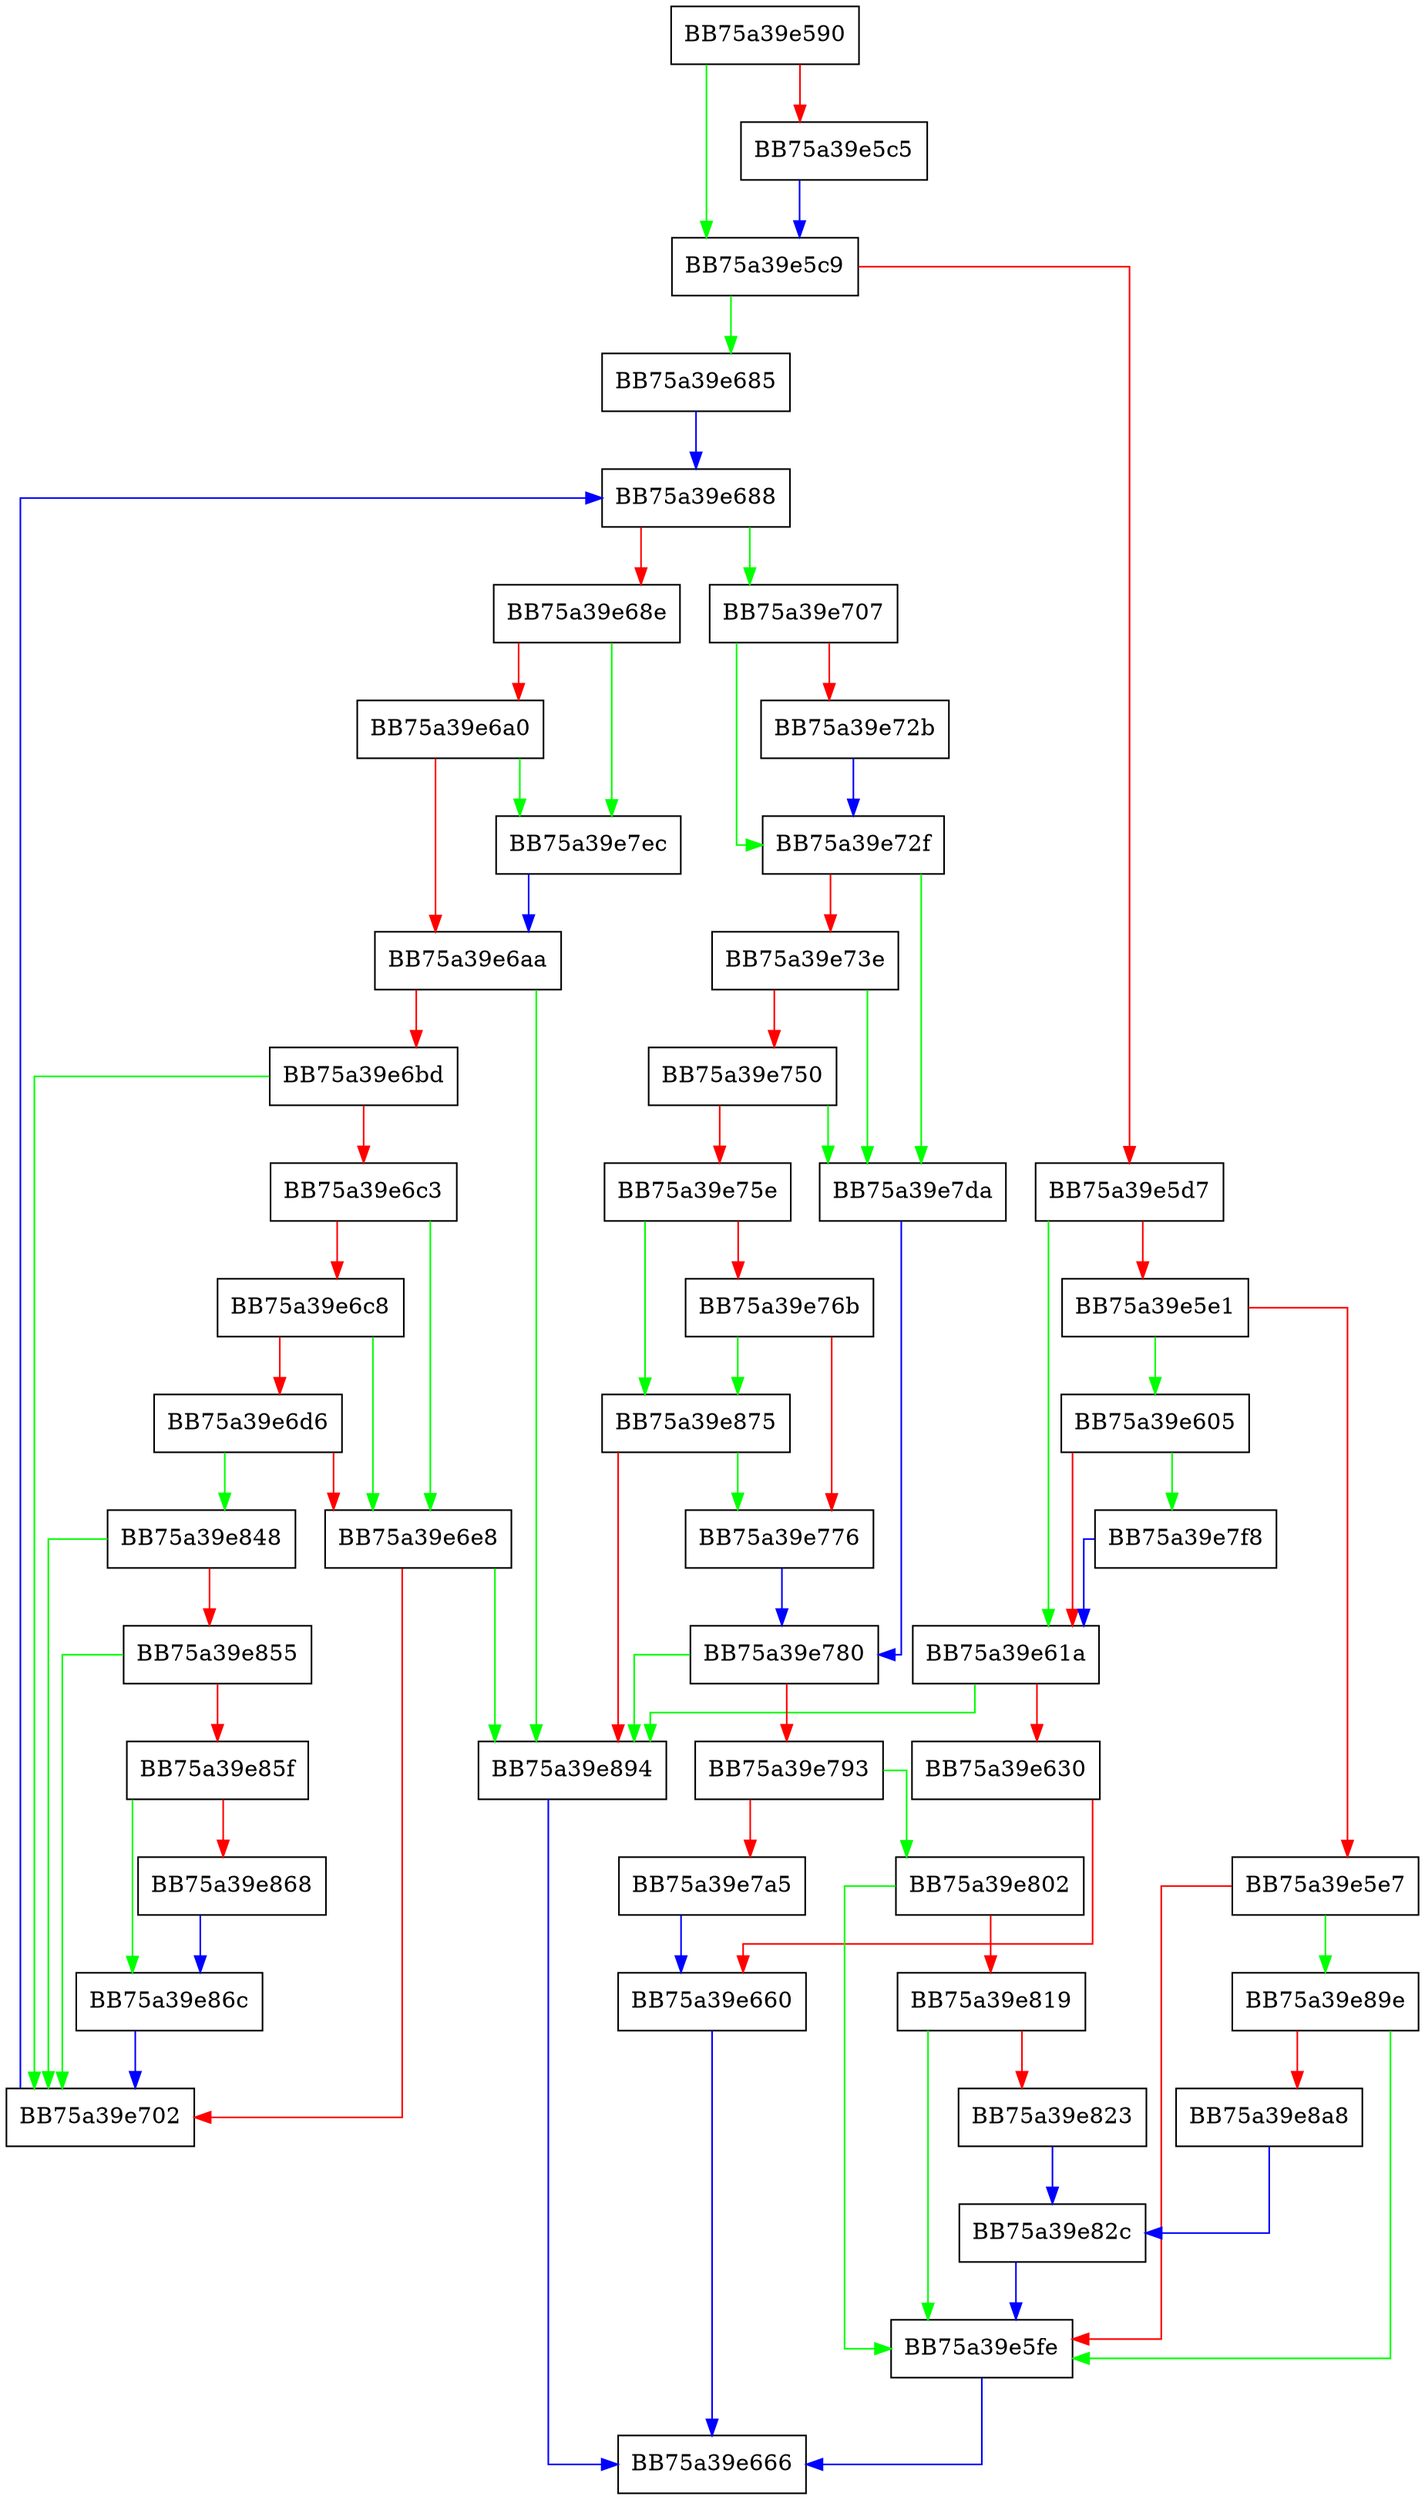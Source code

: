 digraph SetNamesForScanStruct {
  node [shape="box"];
  graph [splines=ortho];
  BB75a39e590 -> BB75a39e5c9 [color="green"];
  BB75a39e590 -> BB75a39e5c5 [color="red"];
  BB75a39e5c5 -> BB75a39e5c9 [color="blue"];
  BB75a39e5c9 -> BB75a39e685 [color="green"];
  BB75a39e5c9 -> BB75a39e5d7 [color="red"];
  BB75a39e5d7 -> BB75a39e61a [color="green"];
  BB75a39e5d7 -> BB75a39e5e1 [color="red"];
  BB75a39e5e1 -> BB75a39e605 [color="green"];
  BB75a39e5e1 -> BB75a39e5e7 [color="red"];
  BB75a39e5e7 -> BB75a39e89e [color="green"];
  BB75a39e5e7 -> BB75a39e5fe [color="red"];
  BB75a39e5fe -> BB75a39e666 [color="blue"];
  BB75a39e605 -> BB75a39e7f8 [color="green"];
  BB75a39e605 -> BB75a39e61a [color="red"];
  BB75a39e61a -> BB75a39e894 [color="green"];
  BB75a39e61a -> BB75a39e630 [color="red"];
  BB75a39e630 -> BB75a39e660 [color="red"];
  BB75a39e660 -> BB75a39e666 [color="blue"];
  BB75a39e685 -> BB75a39e688 [color="blue"];
  BB75a39e688 -> BB75a39e707 [color="green"];
  BB75a39e688 -> BB75a39e68e [color="red"];
  BB75a39e68e -> BB75a39e7ec [color="green"];
  BB75a39e68e -> BB75a39e6a0 [color="red"];
  BB75a39e6a0 -> BB75a39e7ec [color="green"];
  BB75a39e6a0 -> BB75a39e6aa [color="red"];
  BB75a39e6aa -> BB75a39e894 [color="green"];
  BB75a39e6aa -> BB75a39e6bd [color="red"];
  BB75a39e6bd -> BB75a39e702 [color="green"];
  BB75a39e6bd -> BB75a39e6c3 [color="red"];
  BB75a39e6c3 -> BB75a39e6e8 [color="green"];
  BB75a39e6c3 -> BB75a39e6c8 [color="red"];
  BB75a39e6c8 -> BB75a39e6e8 [color="green"];
  BB75a39e6c8 -> BB75a39e6d6 [color="red"];
  BB75a39e6d6 -> BB75a39e848 [color="green"];
  BB75a39e6d6 -> BB75a39e6e8 [color="red"];
  BB75a39e6e8 -> BB75a39e894 [color="green"];
  BB75a39e6e8 -> BB75a39e702 [color="red"];
  BB75a39e702 -> BB75a39e688 [color="blue"];
  BB75a39e707 -> BB75a39e72f [color="green"];
  BB75a39e707 -> BB75a39e72b [color="red"];
  BB75a39e72b -> BB75a39e72f [color="blue"];
  BB75a39e72f -> BB75a39e7da [color="green"];
  BB75a39e72f -> BB75a39e73e [color="red"];
  BB75a39e73e -> BB75a39e7da [color="green"];
  BB75a39e73e -> BB75a39e750 [color="red"];
  BB75a39e750 -> BB75a39e7da [color="green"];
  BB75a39e750 -> BB75a39e75e [color="red"];
  BB75a39e75e -> BB75a39e875 [color="green"];
  BB75a39e75e -> BB75a39e76b [color="red"];
  BB75a39e76b -> BB75a39e875 [color="green"];
  BB75a39e76b -> BB75a39e776 [color="red"];
  BB75a39e776 -> BB75a39e780 [color="blue"];
  BB75a39e780 -> BB75a39e894 [color="green"];
  BB75a39e780 -> BB75a39e793 [color="red"];
  BB75a39e793 -> BB75a39e802 [color="green"];
  BB75a39e793 -> BB75a39e7a5 [color="red"];
  BB75a39e7a5 -> BB75a39e660 [color="blue"];
  BB75a39e7da -> BB75a39e780 [color="blue"];
  BB75a39e7ec -> BB75a39e6aa [color="blue"];
  BB75a39e7f8 -> BB75a39e61a [color="blue"];
  BB75a39e802 -> BB75a39e5fe [color="green"];
  BB75a39e802 -> BB75a39e819 [color="red"];
  BB75a39e819 -> BB75a39e5fe [color="green"];
  BB75a39e819 -> BB75a39e823 [color="red"];
  BB75a39e823 -> BB75a39e82c [color="blue"];
  BB75a39e82c -> BB75a39e5fe [color="blue"];
  BB75a39e848 -> BB75a39e702 [color="green"];
  BB75a39e848 -> BB75a39e855 [color="red"];
  BB75a39e855 -> BB75a39e702 [color="green"];
  BB75a39e855 -> BB75a39e85f [color="red"];
  BB75a39e85f -> BB75a39e86c [color="green"];
  BB75a39e85f -> BB75a39e868 [color="red"];
  BB75a39e868 -> BB75a39e86c [color="blue"];
  BB75a39e86c -> BB75a39e702 [color="blue"];
  BB75a39e875 -> BB75a39e776 [color="green"];
  BB75a39e875 -> BB75a39e894 [color="red"];
  BB75a39e894 -> BB75a39e666 [color="blue"];
  BB75a39e89e -> BB75a39e5fe [color="green"];
  BB75a39e89e -> BB75a39e8a8 [color="red"];
  BB75a39e8a8 -> BB75a39e82c [color="blue"];
}